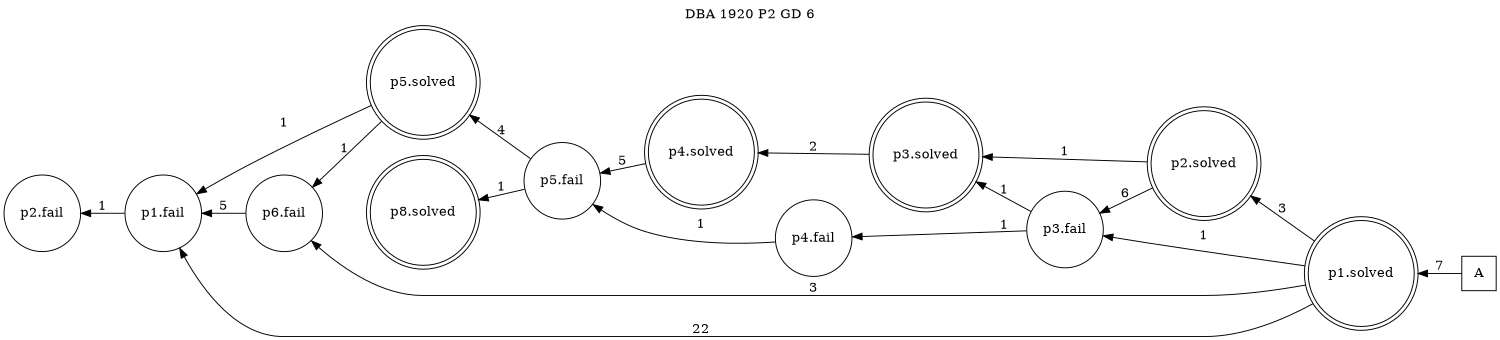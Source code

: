 digraph DBA_1920_P2_GD_6 {
labelloc="tl"
label= " DBA 1920 P2 GD 6 "
rankdir="RL";
graph [ size=" 10 , 10 !"]

"A" [shape="square" label="A"]
"p1.solved" [shape="doublecircle" label="p1.solved"]
"p2.solved" [shape="doublecircle" label="p2.solved"]
"p3.fail" [shape="circle" label="p3.fail"]
"p3.solved" [shape="doublecircle" label="p3.solved"]
"p4.solved" [shape="doublecircle" label="p4.solved"]
"p5.fail" [shape="circle" label="p5.fail"]
"p5.solved" [shape="doublecircle" label="p5.solved"]
"p6.fail" [shape="circle" label="p6.fail"]
"p1.fail" [shape="circle" label="p1.fail"]
"p2.fail" [shape="circle" label="p2.fail"]
"p4.fail" [shape="circle" label="p4.fail"]
"p8.solved" [shape="doublecircle" label="p8.solved"]
"A" -> "p1.solved" [ label=7]
"p1.solved" -> "p2.solved" [ label=3]
"p1.solved" -> "p3.fail" [ label=1]
"p1.solved" -> "p6.fail" [ label=3]
"p1.solved" -> "p1.fail" [ label=22]
"p2.solved" -> "p3.fail" [ label=6]
"p2.solved" -> "p3.solved" [ label=1]
"p3.fail" -> "p3.solved" [ label=1]
"p3.fail" -> "p4.fail" [ label=1]
"p3.solved" -> "p4.solved" [ label=2]
"p4.solved" -> "p5.fail" [ label=5]
"p5.fail" -> "p5.solved" [ label=4]
"p5.fail" -> "p8.solved" [ label=1]
"p5.solved" -> "p6.fail" [ label=1]
"p5.solved" -> "p1.fail" [ label=1]
"p6.fail" -> "p1.fail" [ label=5]
"p1.fail" -> "p2.fail" [ label=1]
"p4.fail" -> "p5.fail" [ label=1]
}
